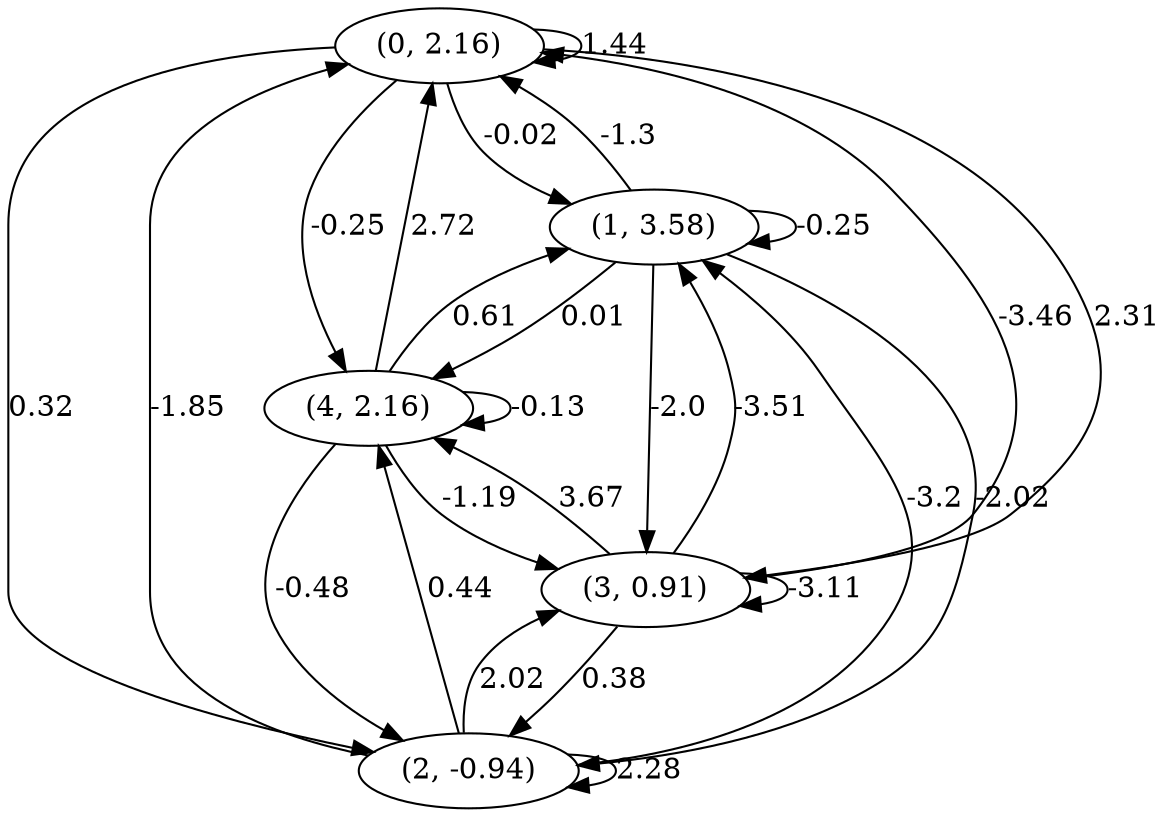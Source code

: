 digraph {
    0 [ label = "(0, 2.16)" ]
    1 [ label = "(1, 3.58)" ]
    2 [ label = "(2, -0.94)" ]
    3 [ label = "(3, 0.91)" ]
    4 [ label = "(4, 2.16)" ]
    0 -> 0 [ label = "1.44" ]
    1 -> 1 [ label = "-0.25" ]
    2 -> 2 [ label = "2.28" ]
    3 -> 3 [ label = "-3.11" ]
    4 -> 4 [ label = "-0.13" ]
    1 -> 0 [ label = "-1.3" ]
    2 -> 0 [ label = "-1.85" ]
    3 -> 0 [ label = "-3.46" ]
    4 -> 0 [ label = "2.72" ]
    0 -> 1 [ label = "-0.02" ]
    2 -> 1 [ label = "-3.2" ]
    3 -> 1 [ label = "-3.51" ]
    4 -> 1 [ label = "0.61" ]
    0 -> 2 [ label = "0.32" ]
    1 -> 2 [ label = "-2.02" ]
    3 -> 2 [ label = "0.38" ]
    4 -> 2 [ label = "-0.48" ]
    0 -> 3 [ label = "2.31" ]
    1 -> 3 [ label = "-2.0" ]
    2 -> 3 [ label = "2.02" ]
    4 -> 3 [ label = "-1.19" ]
    0 -> 4 [ label = "-0.25" ]
    1 -> 4 [ label = "0.01" ]
    2 -> 4 [ label = "0.44" ]
    3 -> 4 [ label = "3.67" ]
}

